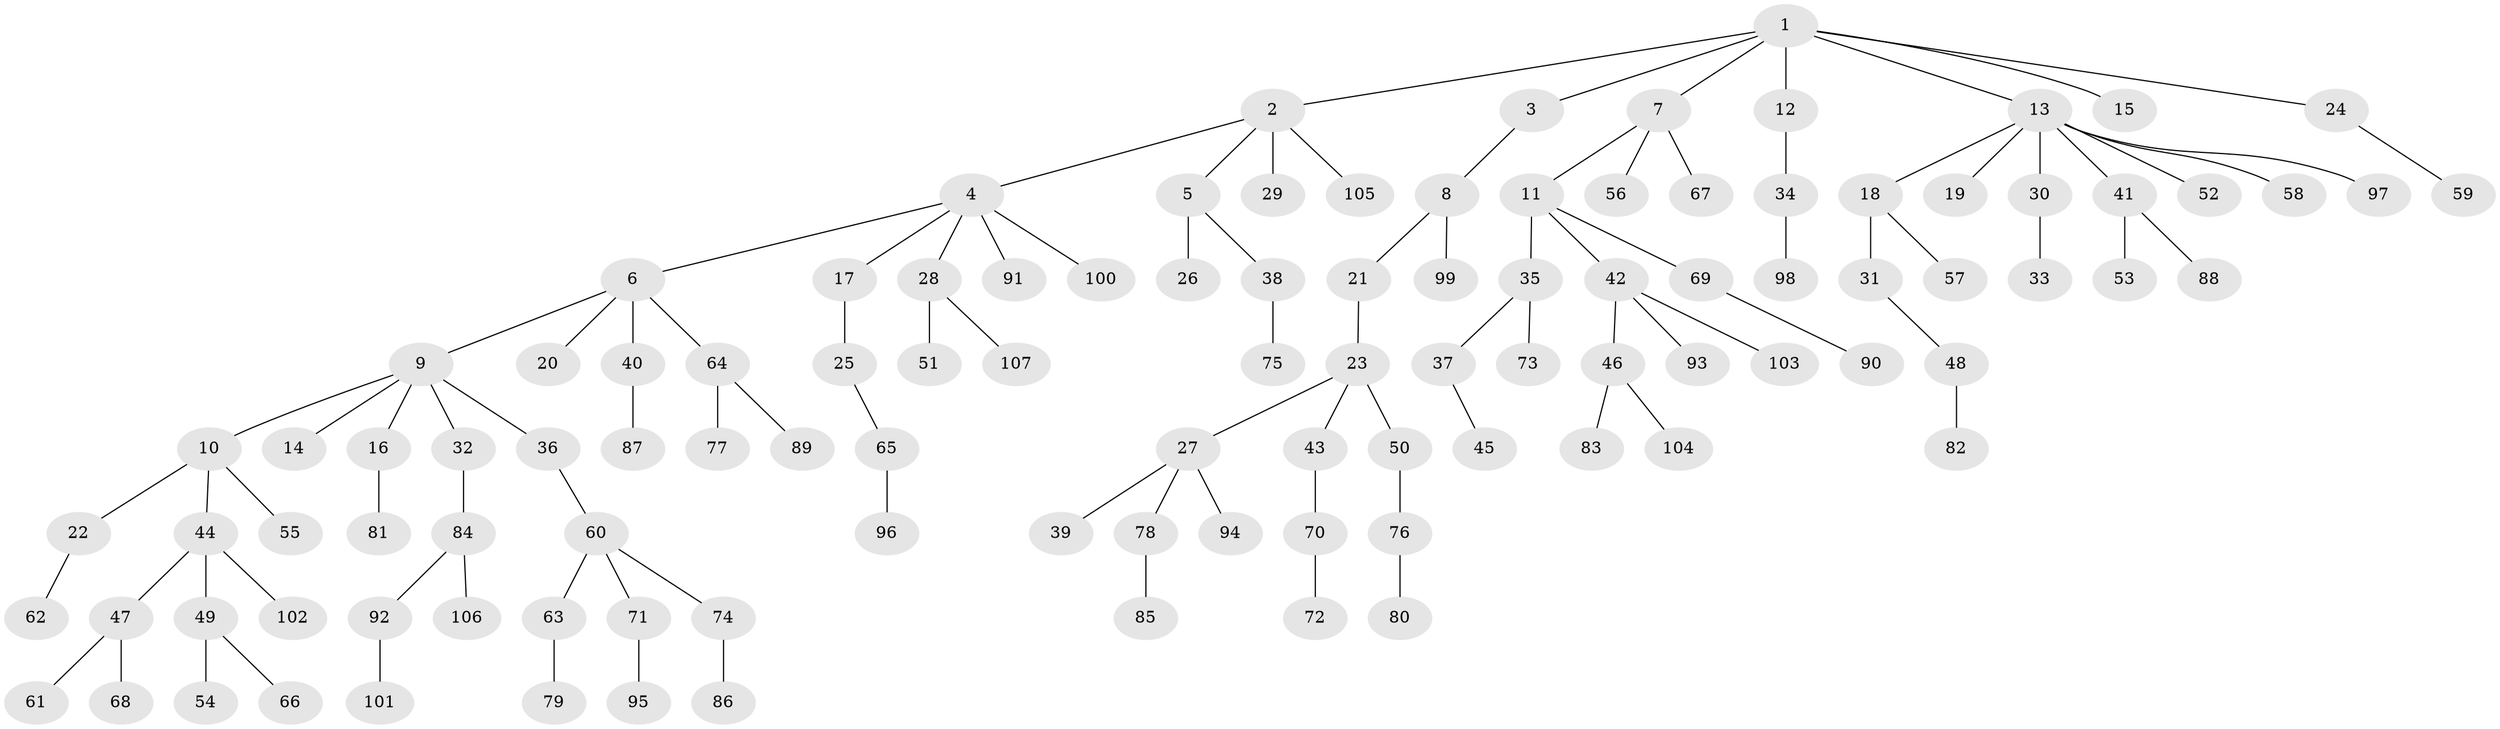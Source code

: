 // coarse degree distribution, {7: 0.028985507246376812, 4: 0.07246376811594203, 9: 0.014492753623188406, 2: 0.21739130434782608, 3: 0.08695652173913043, 6: 0.014492753623188406, 1: 0.5652173913043478}
// Generated by graph-tools (version 1.1) at 2025/52/02/27/25 19:52:10]
// undirected, 107 vertices, 106 edges
graph export_dot {
graph [start="1"]
  node [color=gray90,style=filled];
  1;
  2;
  3;
  4;
  5;
  6;
  7;
  8;
  9;
  10;
  11;
  12;
  13;
  14;
  15;
  16;
  17;
  18;
  19;
  20;
  21;
  22;
  23;
  24;
  25;
  26;
  27;
  28;
  29;
  30;
  31;
  32;
  33;
  34;
  35;
  36;
  37;
  38;
  39;
  40;
  41;
  42;
  43;
  44;
  45;
  46;
  47;
  48;
  49;
  50;
  51;
  52;
  53;
  54;
  55;
  56;
  57;
  58;
  59;
  60;
  61;
  62;
  63;
  64;
  65;
  66;
  67;
  68;
  69;
  70;
  71;
  72;
  73;
  74;
  75;
  76;
  77;
  78;
  79;
  80;
  81;
  82;
  83;
  84;
  85;
  86;
  87;
  88;
  89;
  90;
  91;
  92;
  93;
  94;
  95;
  96;
  97;
  98;
  99;
  100;
  101;
  102;
  103;
  104;
  105;
  106;
  107;
  1 -- 2;
  1 -- 3;
  1 -- 7;
  1 -- 12;
  1 -- 13;
  1 -- 15;
  1 -- 24;
  2 -- 4;
  2 -- 5;
  2 -- 29;
  2 -- 105;
  3 -- 8;
  4 -- 6;
  4 -- 17;
  4 -- 28;
  4 -- 91;
  4 -- 100;
  5 -- 26;
  5 -- 38;
  6 -- 9;
  6 -- 20;
  6 -- 40;
  6 -- 64;
  7 -- 11;
  7 -- 56;
  7 -- 67;
  8 -- 21;
  8 -- 99;
  9 -- 10;
  9 -- 14;
  9 -- 16;
  9 -- 32;
  9 -- 36;
  10 -- 22;
  10 -- 44;
  10 -- 55;
  11 -- 35;
  11 -- 42;
  11 -- 69;
  12 -- 34;
  13 -- 18;
  13 -- 19;
  13 -- 30;
  13 -- 41;
  13 -- 52;
  13 -- 58;
  13 -- 97;
  16 -- 81;
  17 -- 25;
  18 -- 31;
  18 -- 57;
  21 -- 23;
  22 -- 62;
  23 -- 27;
  23 -- 43;
  23 -- 50;
  24 -- 59;
  25 -- 65;
  27 -- 39;
  27 -- 78;
  27 -- 94;
  28 -- 51;
  28 -- 107;
  30 -- 33;
  31 -- 48;
  32 -- 84;
  34 -- 98;
  35 -- 37;
  35 -- 73;
  36 -- 60;
  37 -- 45;
  38 -- 75;
  40 -- 87;
  41 -- 53;
  41 -- 88;
  42 -- 46;
  42 -- 93;
  42 -- 103;
  43 -- 70;
  44 -- 47;
  44 -- 49;
  44 -- 102;
  46 -- 83;
  46 -- 104;
  47 -- 61;
  47 -- 68;
  48 -- 82;
  49 -- 54;
  49 -- 66;
  50 -- 76;
  60 -- 63;
  60 -- 71;
  60 -- 74;
  63 -- 79;
  64 -- 77;
  64 -- 89;
  65 -- 96;
  69 -- 90;
  70 -- 72;
  71 -- 95;
  74 -- 86;
  76 -- 80;
  78 -- 85;
  84 -- 92;
  84 -- 106;
  92 -- 101;
}
